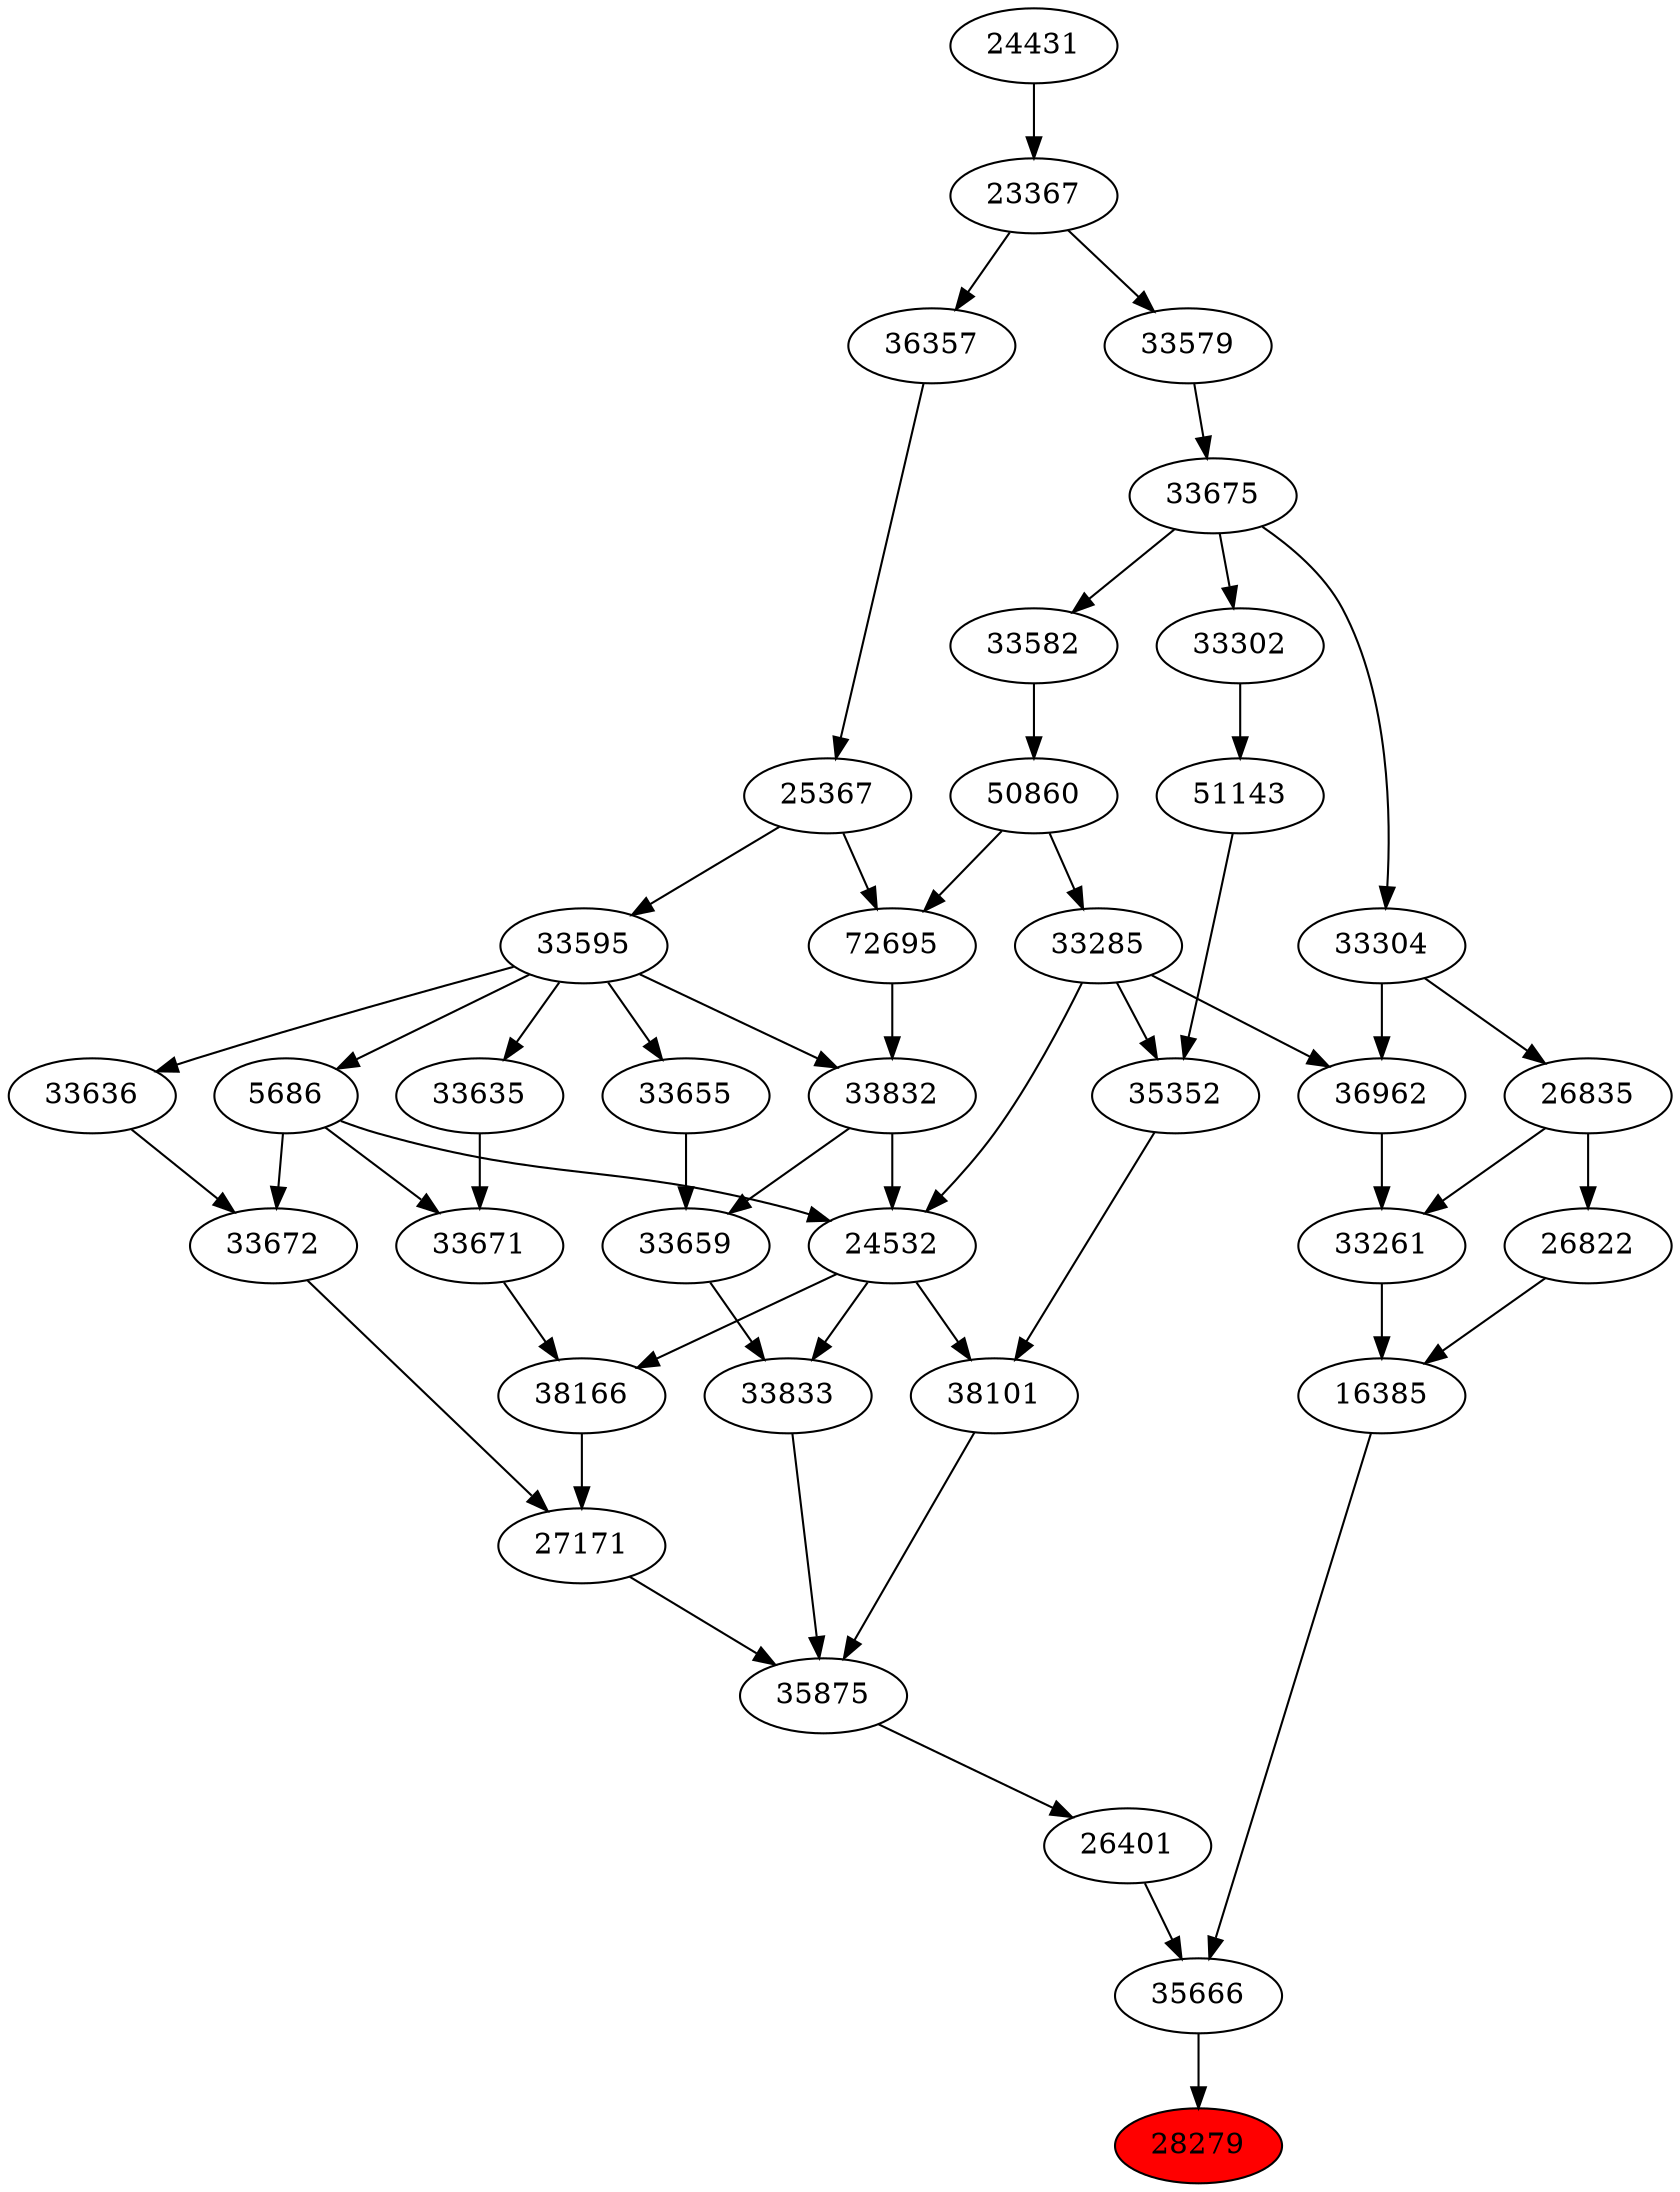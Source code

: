 strict digraph{ 
28279 [label="28279" fillcolor=red style=filled]
35666 -> 28279
35666 [label="35666"]
16385 -> 35666
26401 -> 35666
16385 [label="16385"]
33261 -> 16385
26822 -> 16385
26401 [label="26401"]
35875 -> 26401
33261 [label="33261"]
36962 -> 33261
26835 -> 33261
26822 [label="26822"]
26835 -> 26822
35875 [label="35875"]
27171 -> 35875
38101 -> 35875
33833 -> 35875
36962 [label="36962"]
33285 -> 36962
33304 -> 36962
26835 [label="26835"]
33304 -> 26835
27171 [label="27171"]
33672 -> 27171
38166 -> 27171
38101 [label="38101"]
24532 -> 38101
35352 -> 38101
33833 [label="33833"]
33659 -> 33833
24532 -> 33833
33285 [label="33285"]
50860 -> 33285
33304 [label="33304"]
33675 -> 33304
33672 [label="33672"]
33636 -> 33672
5686 -> 33672
38166 [label="38166"]
24532 -> 38166
33671 -> 38166
24532 [label="24532"]
33285 -> 24532
5686 -> 24532
33832 -> 24532
35352 [label="35352"]
33285 -> 35352
51143 -> 35352
33659 [label="33659"]
33655 -> 33659
33832 -> 33659
50860 [label="50860"]
33582 -> 50860
33675 [label="33675"]
33579 -> 33675
33636 [label="33636"]
33595 -> 33636
5686 [label="5686"]
33595 -> 5686
33671 [label="33671"]
5686 -> 33671
33635 -> 33671
33832 [label="33832"]
72695 -> 33832
33595 -> 33832
51143 [label="51143"]
33302 -> 51143
33655 [label="33655"]
33595 -> 33655
33582 [label="33582"]
33675 -> 33582
33579 [label="33579"]
23367 -> 33579
33595 [label="33595"]
25367 -> 33595
33635 [label="33635"]
33595 -> 33635
72695 [label="72695"]
50860 -> 72695
25367 -> 72695
33302 [label="33302"]
33675 -> 33302
23367 [label="23367"]
24431 -> 23367
25367 [label="25367"]
36357 -> 25367
24431 [label="24431"]
36357 [label="36357"]
23367 -> 36357
}